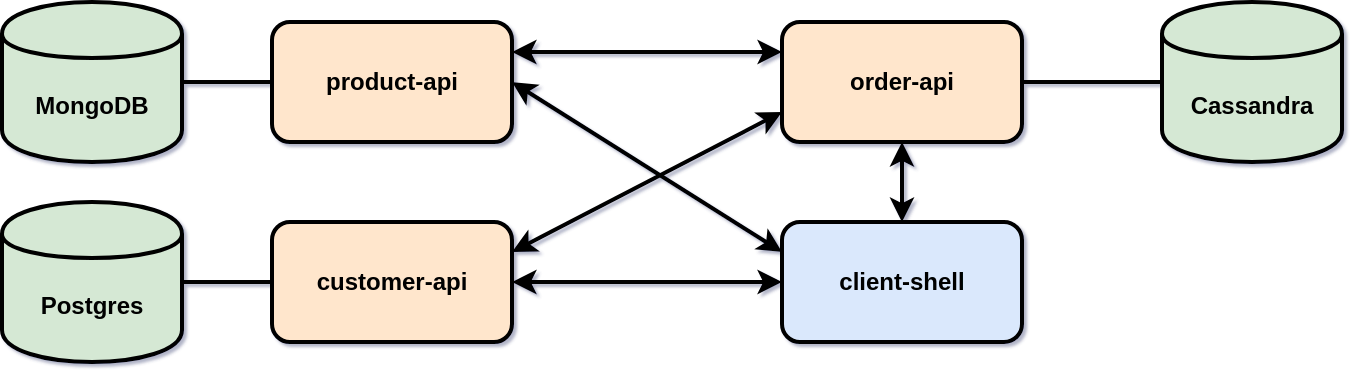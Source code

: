 <mxfile version="13.5.3" type="google"><diagram id="tihDUI8CoKQSEyV6leJJ" name="Page-1"><mxGraphModel dx="786" dy="461" grid="1" gridSize="10" guides="1" tooltips="1" connect="1" arrows="1" fold="1" page="1" pageScale="1" pageWidth="850" pageHeight="1100" math="0" shadow="1"><root><mxCell id="0"/><mxCell id="1" parent="0"/><mxCell id="2bd4Ny6nagKzbPaC9I-k-1" value="product-api" style="rounded=1;whiteSpace=wrap;html=1;strokeWidth=2;fontStyle=1;fillColor=#ffe6cc;strokeColor=#000000;" parent="1" vertex="1"><mxGeometry x="145" y="30" width="120" height="60" as="geometry"/></mxCell><mxCell id="2bd4Ny6nagKzbPaC9I-k-2" value="customer-api" style="rounded=1;whiteSpace=wrap;html=1;strokeWidth=2;fontStyle=1;fillColor=#ffe6cc;strokeColor=#000000;" parent="1" vertex="1"><mxGeometry x="145" y="130" width="120" height="60" as="geometry"/></mxCell><mxCell id="2bd4Ny6nagKzbPaC9I-k-3" value="order-api" style="rounded=1;whiteSpace=wrap;html=1;strokeWidth=2;fontStyle=1;fillColor=#ffe6cc;strokeColor=#000000;" parent="1" vertex="1"><mxGeometry x="400" y="30" width="120" height="60" as="geometry"/></mxCell><mxCell id="2bd4Ny6nagKzbPaC9I-k-4" value="client-shell" style="rounded=1;whiteSpace=wrap;html=1;strokeWidth=2;fontStyle=1;fillColor=#dae8fc;strokeColor=#000000;" parent="1" vertex="1"><mxGeometry x="400" y="130" width="120" height="60" as="geometry"/></mxCell><mxCell id="2bd4Ny6nagKzbPaC9I-k-5" value="MongoDB" style="shape=cylinder;whiteSpace=wrap;html=1;boundedLbl=1;backgroundOutline=1;strokeWidth=2;fontStyle=1;fillColor=#d5e8d4;strokeColor=#000000;" parent="1" vertex="1"><mxGeometry x="10" y="20" width="90" height="80" as="geometry"/></mxCell><mxCell id="2bd4Ny6nagKzbPaC9I-k-7" value="Cassandra&lt;span style=&quot;font-family: &amp;#34;helvetica&amp;#34; , &amp;#34;arial&amp;#34; , sans-serif ; font-size: 0px ; font-weight: 400 ; white-space: nowrap&quot;&gt;%3CmxGraphModel%3E%3Croot%3E%3CmxCell%20id%3D%220%22%2F%3E%3CmxCell%20id%3D%221%22%20parent%3D%220%22%2F%3E%3CmxCell%20id%3D%222%22%20value%3D%22MongoDB%22%20style%3D%22shape%3Dcylinder%3BwhiteSpace%3Dwrap%3Bhtml%3D1%3BboundedLbl%3D1%3BbackgroundOutline%3D1%3BstrokeWidth%3D2%3BfontStyle%3D1%22%20vertex%3D%221%22%20parent%3D%221%22%3E%3CmxGeometry%20x%3D%22110%22%20y%3D%22170%22%20width%3D%2290%22%20height%3D%2280%22%20as%3D%22geometry%22%2F%3E%3C%2FmxCell%3E%3C%2Froot%3E%3C%2FmxGraphModel%3E&lt;/span&gt;" style="shape=cylinder;whiteSpace=wrap;html=1;boundedLbl=1;backgroundOutline=1;strokeWidth=2;fontStyle=1;fillColor=#d5e8d4;strokeColor=#000000;" parent="1" vertex="1"><mxGeometry x="590" y="20" width="90" height="80" as="geometry"/></mxCell><mxCell id="2bd4Ny6nagKzbPaC9I-k-8" value="Postgres" style="shape=cylinder;whiteSpace=wrap;html=1;boundedLbl=1;backgroundOutline=1;strokeWidth=2;fontStyle=1;fillColor=#d5e8d4;strokeColor=#000000;" parent="1" vertex="1"><mxGeometry x="10" y="120" width="90" height="80" as="geometry"/></mxCell><mxCell id="2bd4Ny6nagKzbPaC9I-k-10" value="" style="endArrow=none;html=1;entryX=0;entryY=0.5;entryDx=0;entryDy=0;exitX=1;exitY=0.5;exitDx=0;exitDy=0;strokeWidth=2;" parent="1" source="2bd4Ny6nagKzbPaC9I-k-5" target="2bd4Ny6nagKzbPaC9I-k-1" edge="1"><mxGeometry width="50" height="50" relative="1" as="geometry"><mxPoint x="60" y="220" as="sourcePoint"/><mxPoint x="110" y="170" as="targetPoint"/></mxGeometry></mxCell><mxCell id="2bd4Ny6nagKzbPaC9I-k-11" value="" style="endArrow=none;html=1;entryX=0;entryY=0.5;entryDx=0;entryDy=0;exitX=1;exitY=0.5;exitDx=0;exitDy=0;strokeWidth=2;" parent="1" source="2bd4Ny6nagKzbPaC9I-k-8" target="2bd4Ny6nagKzbPaC9I-k-2" edge="1"><mxGeometry width="50" height="50" relative="1" as="geometry"><mxPoint x="170" y="180" as="sourcePoint"/><mxPoint x="170" y="140" as="targetPoint"/></mxGeometry></mxCell><mxCell id="2bd4Ny6nagKzbPaC9I-k-12" value="" style="endArrow=none;html=1;entryX=1;entryY=0.5;entryDx=0;entryDy=0;strokeWidth=2;exitX=0;exitY=0.5;exitDx=0;exitDy=0;" parent="1" source="2bd4Ny6nagKzbPaC9I-k-7" target="2bd4Ny6nagKzbPaC9I-k-3" edge="1"><mxGeometry width="50" height="50" relative="1" as="geometry"><mxPoint x="360" y="190" as="sourcePoint"/><mxPoint x="360" y="150" as="targetPoint"/></mxGeometry></mxCell><mxCell id="2bd4Ny6nagKzbPaC9I-k-13" value="" style="endArrow=classic;startArrow=classic;html=1;strokeWidth=2;exitX=1;exitY=0.5;exitDx=0;exitDy=0;entryX=0;entryY=0.5;entryDx=0;entryDy=0;endFill=1;" parent="1" source="2bd4Ny6nagKzbPaC9I-k-2" target="2bd4Ny6nagKzbPaC9I-k-4" edge="1"><mxGeometry width="50" height="50" relative="1" as="geometry"><mxPoint x="320" y="180" as="sourcePoint"/><mxPoint x="370" y="130" as="targetPoint"/></mxGeometry></mxCell><mxCell id="2bd4Ny6nagKzbPaC9I-k-14" value="" style="endArrow=classic;startArrow=classic;html=1;strokeWidth=2;exitX=1;exitY=0.5;exitDx=0;exitDy=0;entryX=0;entryY=0.25;entryDx=0;entryDy=0;endFill=1;" parent="1" source="2bd4Ny6nagKzbPaC9I-k-1" target="2bd4Ny6nagKzbPaC9I-k-4" edge="1"><mxGeometry width="50" height="50" relative="1" as="geometry"><mxPoint x="340" y="140" as="sourcePoint"/><mxPoint x="390" y="90" as="targetPoint"/></mxGeometry></mxCell><mxCell id="2bd4Ny6nagKzbPaC9I-k-15" value="" style="endArrow=classic;startArrow=classic;html=1;strokeWidth=2;entryX=0.5;entryY=1;entryDx=0;entryDy=0;exitX=0.5;exitY=0;exitDx=0;exitDy=0;endFill=1;startFill=1;" parent="1" source="2bd4Ny6nagKzbPaC9I-k-4" target="2bd4Ny6nagKzbPaC9I-k-3" edge="1"><mxGeometry width="50" height="50" relative="1" as="geometry"><mxPoint x="440" y="150" as="sourcePoint"/><mxPoint x="490" y="100" as="targetPoint"/></mxGeometry></mxCell><mxCell id="2bd4Ny6nagKzbPaC9I-k-16" value="" style="endArrow=classic;startArrow=classic;html=1;strokeWidth=2;exitX=1;exitY=0.25;exitDx=0;exitDy=0;entryX=0;entryY=0.25;entryDx=0;entryDy=0;endFill=1;" parent="1" source="2bd4Ny6nagKzbPaC9I-k-1" target="2bd4Ny6nagKzbPaC9I-k-3" edge="1"><mxGeometry width="50" height="50" relative="1" as="geometry"><mxPoint x="275" y="70" as="sourcePoint"/><mxPoint x="410" y="155" as="targetPoint"/></mxGeometry></mxCell><mxCell id="2bd4Ny6nagKzbPaC9I-k-17" value="" style="endArrow=classic;startArrow=classic;html=1;strokeWidth=2;exitX=1;exitY=0.25;exitDx=0;exitDy=0;entryX=0;entryY=0.75;entryDx=0;entryDy=0;endFill=1;" parent="1" source="2bd4Ny6nagKzbPaC9I-k-2" target="2bd4Ny6nagKzbPaC9I-k-3" edge="1"><mxGeometry width="50" height="50" relative="1" as="geometry"><mxPoint x="275" y="55" as="sourcePoint"/><mxPoint x="410" y="55" as="targetPoint"/></mxGeometry></mxCell></root></mxGraphModel></diagram></mxfile>
